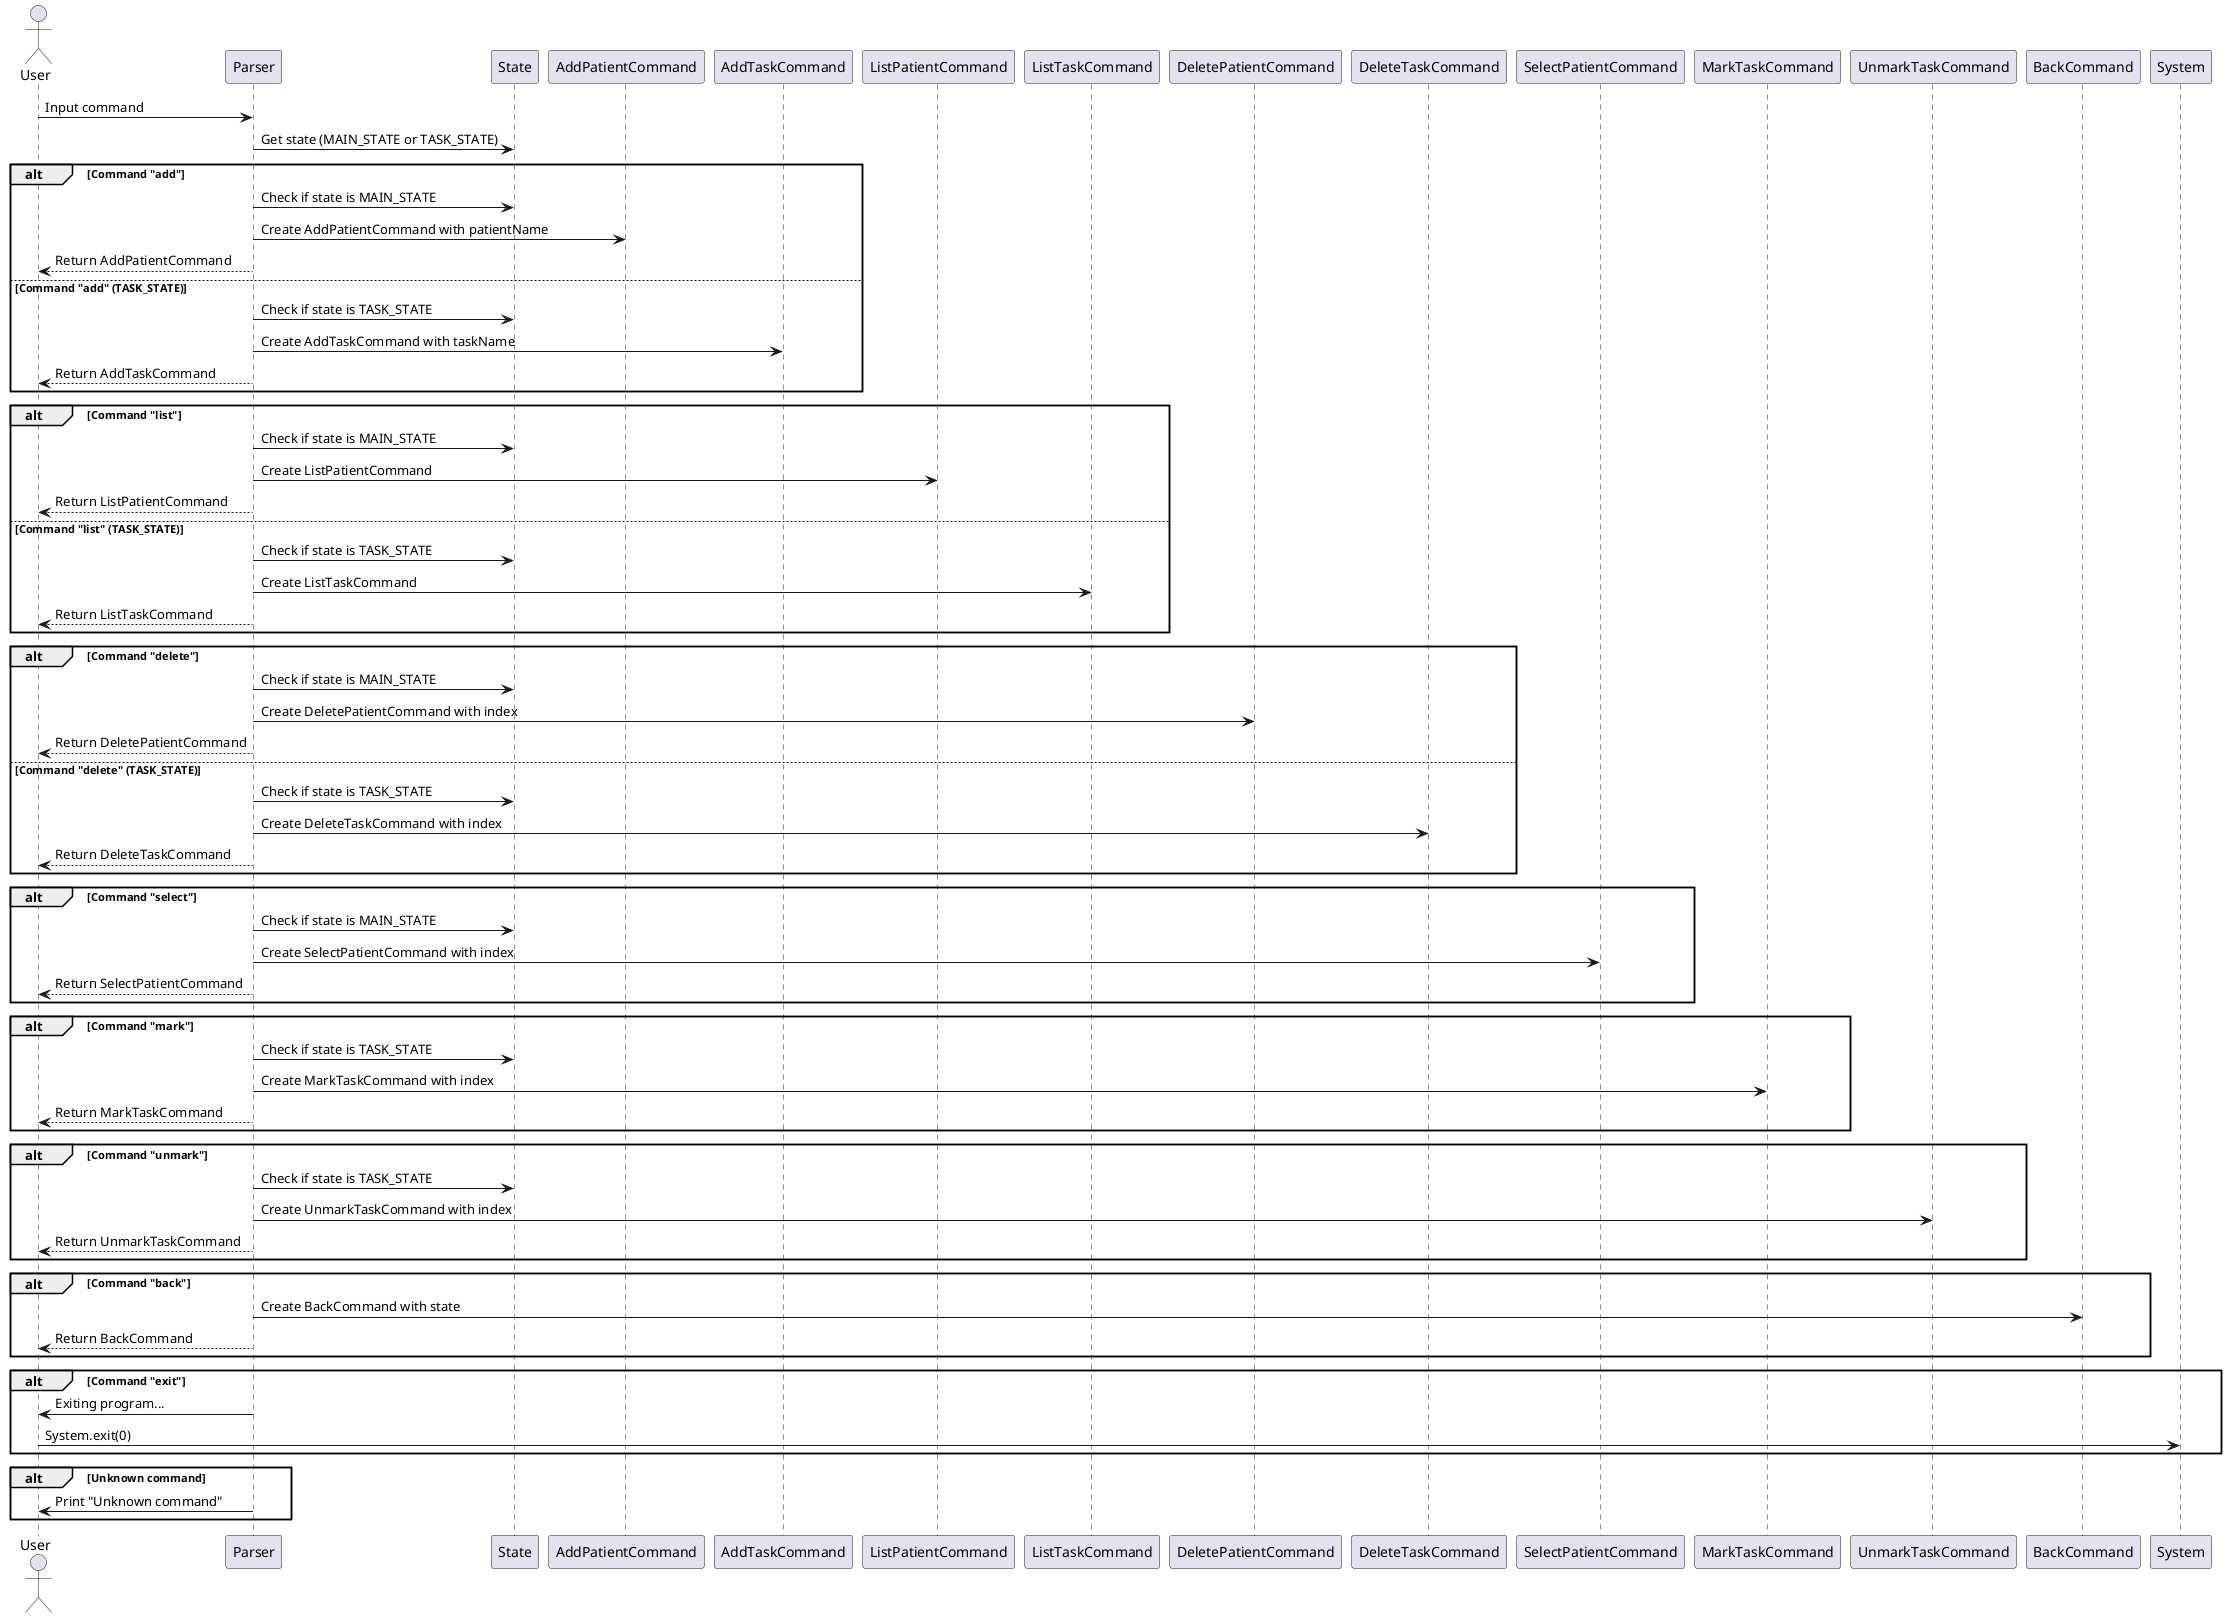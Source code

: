 @startuml
'https://plantuml.com/sequence-diagram

actor User
participant Parser
participant State
participant AddPatientCommand
participant AddTaskCommand
participant ListPatientCommand
participant ListTaskCommand
participant DeletePatientCommand
participant DeleteTaskCommand
participant SelectPatientCommand
participant MarkTaskCommand
participant UnmarkTaskCommand
participant BackCommand

User -> Parser: Input command
Parser -> State: Get state (MAIN_STATE or TASK_STATE)

alt Command "add"
    Parser -> State: Check if state is MAIN_STATE
    Parser -> AddPatientCommand: Create AddPatientCommand with patientName
    Parser --> User: Return AddPatientCommand
else Command "add" (TASK_STATE)
    Parser -> State: Check if state is TASK_STATE
    Parser -> AddTaskCommand: Create AddTaskCommand with taskName
    Parser --> User: Return AddTaskCommand
end

alt Command "list"
    Parser -> State: Check if state is MAIN_STATE
    Parser -> ListPatientCommand: Create ListPatientCommand
    Parser --> User: Return ListPatientCommand
else Command "list" (TASK_STATE)
    Parser -> State: Check if state is TASK_STATE
    Parser -> ListTaskCommand: Create ListTaskCommand
    Parser --> User: Return ListTaskCommand
end

alt Command "delete"
    Parser -> State: Check if state is MAIN_STATE
    Parser -> DeletePatientCommand: Create DeletePatientCommand with index
    Parser --> User: Return DeletePatientCommand
else Command "delete" (TASK_STATE)
    Parser -> State: Check if state is TASK_STATE
    Parser -> DeleteTaskCommand: Create DeleteTaskCommand with index
    Parser --> User: Return DeleteTaskCommand
end

alt Command "select"
    Parser -> State: Check if state is MAIN_STATE
    Parser -> SelectPatientCommand: Create SelectPatientCommand with index
    Parser --> User: Return SelectPatientCommand
end

alt Command "mark"
    Parser -> State: Check if state is TASK_STATE
    Parser -> MarkTaskCommand: Create MarkTaskCommand with index
    Parser --> User: Return MarkTaskCommand
end

alt Command "unmark"
    Parser -> State: Check if state is TASK_STATE
    Parser -> UnmarkTaskCommand: Create UnmarkTaskCommand with index
    Parser --> User: Return UnmarkTaskCommand
end

alt Command "back"
    Parser -> BackCommand: Create BackCommand with state
    Parser --> User: Return BackCommand
end

alt Command "exit"
    Parser -> User: Exiting program...
    User -> System: System.exit(0)
end

alt Unknown command
    Parser -> User: Print "Unknown command"
end
@enduml